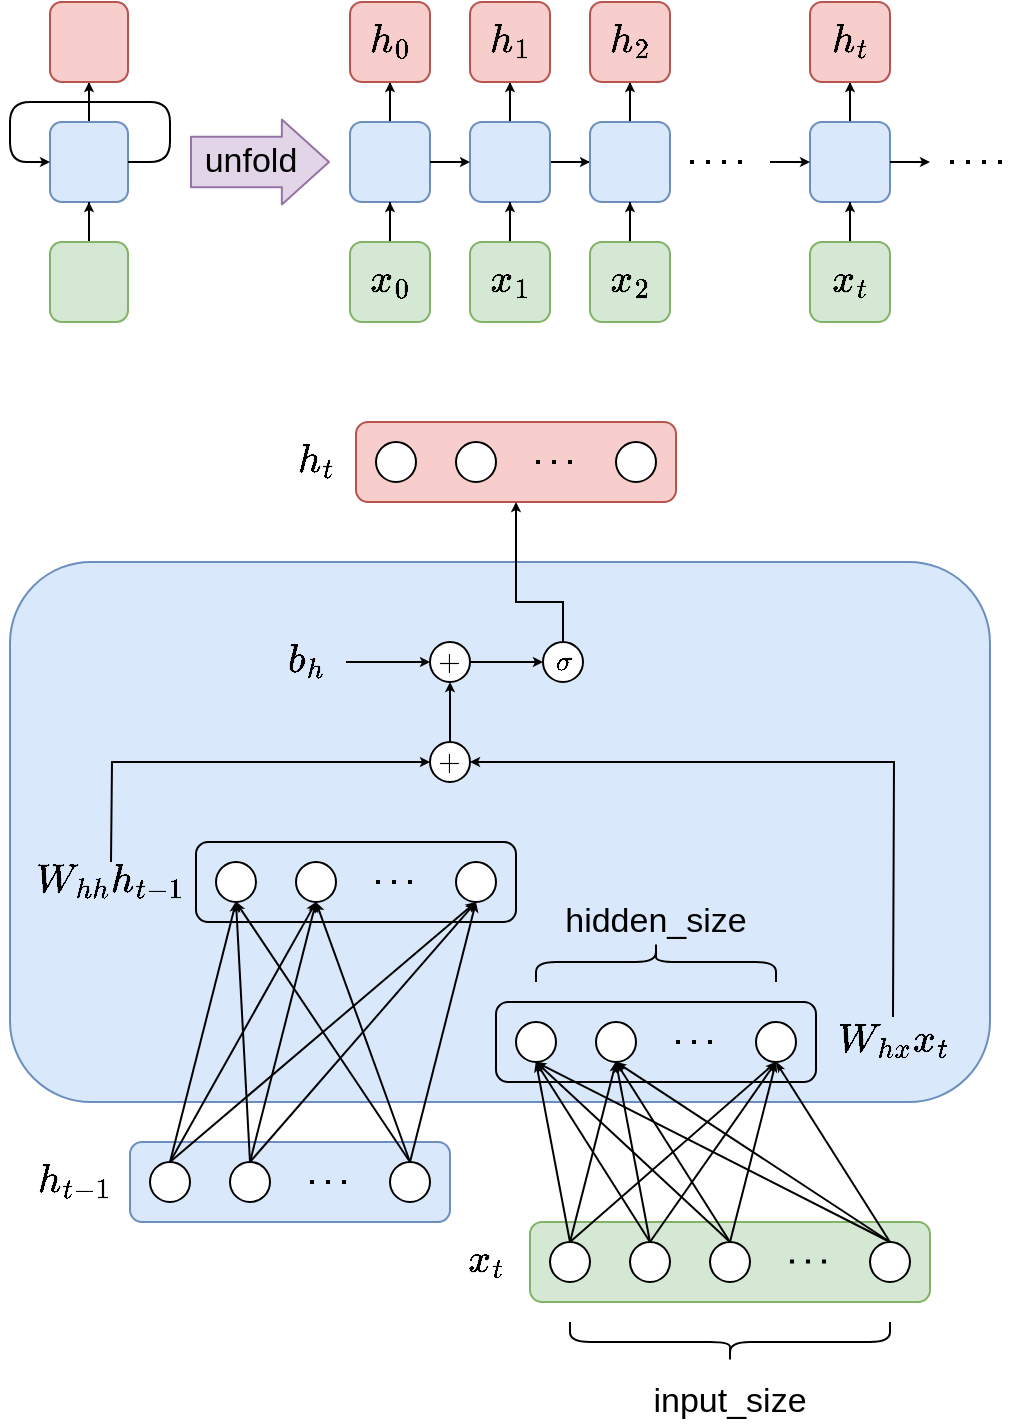 <mxfile version="14.9.6" type="device"><diagram id="mWelbP3Ai7vipwq9n-7E" name="Page-1"><mxGraphModel dx="1610" dy="690" grid="1" gridSize="10" guides="1" tooltips="1" connect="1" arrows="1" fold="1" page="1" pageScale="1" pageWidth="850" pageHeight="1100" math="1" shadow="0"><root><mxCell id="0"/><mxCell id="1" parent="0"/><mxCell id="66" value="" style="rounded=1;whiteSpace=wrap;html=1;shadow=0;glass=0;fillColor=#dae8fc;strokeColor=#6c8ebf;fontSize=17;" parent="1" vertex="1"><mxGeometry x="-630" y="350" width="490" height="270" as="geometry"/></mxCell><mxCell id="23" value="" style="rounded=1;whiteSpace=wrap;html=1;fillColor=none;shadow=0;glass=0;fontSize=17;" parent="1" vertex="1"><mxGeometry x="-387" y="570" width="160" height="40" as="geometry"/></mxCell><mxCell id="22" value="" style="rounded=1;whiteSpace=wrap;html=1;fillColor=#d5e8d4;shadow=0;glass=0;strokeColor=#82b366;fontSize=17;" parent="1" vertex="1"><mxGeometry x="-370" y="680" width="200" height="40" as="geometry"/></mxCell><mxCell id="2" value="" style="ellipse;whiteSpace=wrap;html=1;aspect=fixed;fontSize=17;" parent="1" vertex="1"><mxGeometry x="-360" y="690" width="20" height="20" as="geometry"/></mxCell><mxCell id="3" value="" style="ellipse;whiteSpace=wrap;html=1;aspect=fixed;fontSize=17;" parent="1" vertex="1"><mxGeometry x="-320" y="690" width="20" height="20" as="geometry"/></mxCell><mxCell id="4" value="" style="ellipse;whiteSpace=wrap;html=1;aspect=fixed;fontSize=17;" parent="1" vertex="1"><mxGeometry x="-200" y="690" width="20" height="20" as="geometry"/></mxCell><mxCell id="5" value="" style="ellipse;whiteSpace=wrap;html=1;aspect=fixed;fontSize=17;" parent="1" vertex="1"><mxGeometry x="-280" y="690" width="20" height="20" as="geometry"/></mxCell><mxCell id="7" value="" style="ellipse;whiteSpace=wrap;html=1;aspect=fixed;fontSize=17;" parent="1" vertex="1"><mxGeometry x="-377" y="580" width="20" height="20" as="geometry"/></mxCell><mxCell id="8" value="" style="ellipse;whiteSpace=wrap;html=1;aspect=fixed;fontSize=17;" parent="1" vertex="1"><mxGeometry x="-257" y="580" width="20" height="20" as="geometry"/></mxCell><mxCell id="9" value="" style="ellipse;whiteSpace=wrap;html=1;aspect=fixed;fontSize=17;" parent="1" vertex="1"><mxGeometry x="-337" y="580" width="20" height="20" as="geometry"/></mxCell><mxCell id="14" value="" style="endArrow=classicThin;html=1;exitX=0.5;exitY=0;exitDx=0;exitDy=0;entryX=0.5;entryY=1;entryDx=0;entryDy=0;endFill=1;endSize=2;startSize=2;fontSize=17;" parent="1" source="2" target="7" edge="1"><mxGeometry width="50" height="50" relative="1" as="geometry"><mxPoint x="-377" y="710" as="sourcePoint"/><mxPoint x="-377" y="597" as="targetPoint"/></mxGeometry></mxCell><mxCell id="15" value="" style="endArrow=classicThin;html=1;entryX=0.5;entryY=1;entryDx=0;entryDy=0;exitX=0.5;exitY=0;exitDx=0;exitDy=0;endFill=1;endSize=2;startSize=2;fontSize=17;" parent="1" source="3" target="7" edge="1"><mxGeometry width="50" height="50" relative="1" as="geometry"><mxPoint x="-377" y="710" as="sourcePoint"/><mxPoint x="-327" y="660" as="targetPoint"/></mxGeometry></mxCell><mxCell id="16" value="" style="endArrow=classicThin;html=1;entryX=0.5;entryY=1;entryDx=0;entryDy=0;exitX=0.5;exitY=0;exitDx=0;exitDy=0;endFill=1;endSize=2;startSize=2;fontSize=17;" parent="1" source="5" target="7" edge="1"><mxGeometry width="50" height="50" relative="1" as="geometry"><mxPoint x="-347" y="670" as="sourcePoint"/><mxPoint x="-367" y="610" as="targetPoint"/></mxGeometry></mxCell><mxCell id="17" value="" style="endArrow=classicThin;html=1;exitX=0.5;exitY=0;exitDx=0;exitDy=0;entryX=0.5;entryY=1;entryDx=0;entryDy=0;endFill=1;endSize=2;startSize=2;fontSize=17;" parent="1" source="4" target="7" edge="1"><mxGeometry width="50" height="50" relative="1" as="geometry"><mxPoint x="-307" y="670" as="sourcePoint"/><mxPoint x="-377" y="600" as="targetPoint"/></mxGeometry></mxCell><mxCell id="18" value="" style="endArrow=classicThin;html=1;exitX=0.5;exitY=0;exitDx=0;exitDy=0;entryX=0.5;entryY=1;entryDx=0;entryDy=0;endFill=1;endSize=2;startSize=2;fontSize=17;" parent="1" source="2" target="9" edge="1"><mxGeometry width="50" height="50" relative="1" as="geometry"><mxPoint x="-377" y="710" as="sourcePoint"/><mxPoint x="-327" y="660" as="targetPoint"/></mxGeometry></mxCell><mxCell id="19" value="" style="endArrow=classicThin;html=1;exitX=0.5;exitY=0;exitDx=0;exitDy=0;entryX=0.5;entryY=1;entryDx=0;entryDy=0;endFill=1;endSize=2;startSize=2;fontSize=17;" parent="1" source="2" target="8" edge="1"><mxGeometry width="50" height="50" relative="1" as="geometry"><mxPoint x="-387" y="670" as="sourcePoint"/><mxPoint x="-327" y="610" as="targetPoint"/></mxGeometry></mxCell><mxCell id="20" value="" style="endArrow=none;dashed=1;html=1;dashPattern=1 3;strokeWidth=2;endFill=0;fontSize=17;" parent="1" edge="1"><mxGeometry width="50" height="50" relative="1" as="geometry"><mxPoint x="-297" y="590" as="sourcePoint"/><mxPoint x="-277" y="590" as="targetPoint"/></mxGeometry></mxCell><mxCell id="21" value="" style="endArrow=none;dashed=1;html=1;dashPattern=1 3;strokeWidth=2;fontSize=17;" parent="1" edge="1"><mxGeometry width="50" height="50" relative="1" as="geometry"><mxPoint x="-240" y="699.8" as="sourcePoint"/><mxPoint x="-220" y="699.8" as="targetPoint"/></mxGeometry></mxCell><mxCell id="25" value="" style="endArrow=classicThin;html=1;exitX=0.5;exitY=0;exitDx=0;exitDy=0;entryX=0.5;entryY=1;entryDx=0;entryDy=0;endFill=1;endSize=2;startSize=2;fontSize=17;" parent="1" source="3" target="9" edge="1"><mxGeometry width="50" height="50" relative="1" as="geometry"><mxPoint x="-367" y="610" as="sourcePoint"/><mxPoint x="-317" y="560" as="targetPoint"/></mxGeometry></mxCell><mxCell id="27" value="" style="endArrow=classicThin;html=1;exitX=0.5;exitY=0;exitDx=0;exitDy=0;entryX=0.5;entryY=1;entryDx=0;entryDy=0;endFill=1;endSize=2;startSize=2;fontSize=17;" parent="1" source="3" target="8" edge="1"><mxGeometry width="50" height="50" relative="1" as="geometry"><mxPoint x="-347" y="670" as="sourcePoint"/><mxPoint x="-327" y="610" as="targetPoint"/></mxGeometry></mxCell><mxCell id="28" value="" style="endArrow=classicThin;html=1;entryX=0.5;entryY=1;entryDx=0;entryDy=0;exitX=0.5;exitY=0;exitDx=0;exitDy=0;endFill=1;endSize=2;startSize=2;fontSize=17;" parent="1" source="5" target="9" edge="1"><mxGeometry width="50" height="50" relative="1" as="geometry"><mxPoint x="-307" y="670" as="sourcePoint"/><mxPoint x="-367" y="610" as="targetPoint"/></mxGeometry></mxCell><mxCell id="29" value="" style="endArrow=classicThin;html=1;entryX=0.5;entryY=1;entryDx=0;entryDy=0;exitX=0.5;exitY=0;exitDx=0;exitDy=0;endFill=1;endSize=2;startSize=2;fontSize=17;" parent="1" source="5" target="8" edge="1"><mxGeometry width="50" height="50" relative="1" as="geometry"><mxPoint x="-307" y="670" as="sourcePoint"/><mxPoint x="-327" y="610" as="targetPoint"/></mxGeometry></mxCell><mxCell id="30" value="" style="endArrow=classicThin;html=1;entryX=0.5;entryY=1;entryDx=0;entryDy=0;exitX=0.5;exitY=0;exitDx=0;exitDy=0;endFill=1;endSize=2;startSize=2;fontSize=17;" parent="1" source="4" target="9" edge="1"><mxGeometry width="50" height="50" relative="1" as="geometry"><mxPoint x="-307" y="670" as="sourcePoint"/><mxPoint x="-247" y="610" as="targetPoint"/></mxGeometry></mxCell><mxCell id="31" value="" style="endArrow=classicThin;html=1;entryX=0.5;entryY=1;entryDx=0;entryDy=0;exitX=0.5;exitY=0;exitDx=0;exitDy=0;endFill=1;endSize=2;startSize=2;fontSize=17;" parent="1" source="4" target="8" edge="1"><mxGeometry width="50" height="50" relative="1" as="geometry"><mxPoint x="-227" y="670" as="sourcePoint"/><mxPoint x="-327" y="610" as="targetPoint"/></mxGeometry></mxCell><mxCell id="32" value="$$x_t$$" style="text;html=1;strokeColor=none;fillColor=none;align=center;verticalAlign=middle;whiteSpace=wrap;rounded=0;fontSize=17;" parent="1" vertex="1"><mxGeometry x="-403" y="690" width="23" height="20" as="geometry"/></mxCell><mxCell id="35" value="" style="rounded=1;whiteSpace=wrap;html=1;fillColor=none;shadow=0;glass=0;fontSize=17;" parent="1" vertex="1"><mxGeometry x="-537" y="490" width="160" height="40" as="geometry"/></mxCell><mxCell id="36" value="" style="ellipse;whiteSpace=wrap;html=1;aspect=fixed;fontSize=17;" parent="1" vertex="1"><mxGeometry x="-527" y="500" width="20" height="20" as="geometry"/></mxCell><mxCell id="37" value="" style="ellipse;whiteSpace=wrap;html=1;aspect=fixed;fontSize=17;" parent="1" vertex="1"><mxGeometry x="-407" y="500" width="20" height="20" as="geometry"/></mxCell><mxCell id="38" value="" style="ellipse;whiteSpace=wrap;html=1;aspect=fixed;fontSize=17;" parent="1" vertex="1"><mxGeometry x="-487" y="500" width="20" height="20" as="geometry"/></mxCell><mxCell id="39" value="" style="endArrow=none;dashed=1;html=1;dashPattern=1 3;strokeWidth=2;fontSize=17;" parent="1" edge="1"><mxGeometry width="50" height="50" relative="1" as="geometry"><mxPoint x="-447" y="510" as="sourcePoint"/><mxPoint x="-427" y="510" as="targetPoint"/></mxGeometry></mxCell><mxCell id="40" value="" style="rounded=1;whiteSpace=wrap;html=1;fillColor=#dae8fc;shadow=0;glass=0;strokeColor=#6c8ebf;fontSize=17;" parent="1" vertex="1"><mxGeometry x="-570" y="640" width="160" height="40" as="geometry"/></mxCell><mxCell id="41" value="" style="ellipse;whiteSpace=wrap;html=1;aspect=fixed;fontSize=17;" parent="1" vertex="1"><mxGeometry x="-560" y="650" width="20" height="20" as="geometry"/></mxCell><mxCell id="42" value="" style="ellipse;whiteSpace=wrap;html=1;aspect=fixed;fontSize=17;" parent="1" vertex="1"><mxGeometry x="-440" y="650" width="20" height="20" as="geometry"/></mxCell><mxCell id="43" value="" style="ellipse;whiteSpace=wrap;html=1;aspect=fixed;fontSize=17;" parent="1" vertex="1"><mxGeometry x="-520" y="650" width="20" height="20" as="geometry"/></mxCell><mxCell id="44" value="" style="endArrow=none;dashed=1;html=1;dashPattern=1 3;strokeWidth=2;fontSize=17;" parent="1" edge="1"><mxGeometry width="50" height="50" relative="1" as="geometry"><mxPoint x="-480" y="660" as="sourcePoint"/><mxPoint x="-460" y="660" as="targetPoint"/></mxGeometry></mxCell><mxCell id="45" value="" style="endArrow=classicThin;html=1;exitX=0.5;exitY=0;exitDx=0;exitDy=0;entryX=0.5;entryY=1;entryDx=0;entryDy=0;endFill=1;endSize=2;startSize=2;fontSize=17;" parent="1" source="42" target="36" edge="1"><mxGeometry width="50" height="50" relative="1" as="geometry"><mxPoint x="-217" y="600" as="sourcePoint"/><mxPoint x="-167" y="550" as="targetPoint"/></mxGeometry></mxCell><mxCell id="46" value="" style="endArrow=classicThin;html=1;exitX=0.5;exitY=0;exitDx=0;exitDy=0;entryX=0.5;entryY=1;entryDx=0;entryDy=0;endFill=1;endSize=2;startSize=2;fontSize=17;" parent="1" source="43" target="36" edge="1"><mxGeometry width="50" height="50" relative="1" as="geometry"><mxPoint x="-467" y="510" as="sourcePoint"/><mxPoint x="-367" y="490" as="targetPoint"/></mxGeometry></mxCell><mxCell id="47" value="" style="endArrow=classicThin;html=1;exitX=0.5;exitY=0;exitDx=0;exitDy=0;entryX=0.5;entryY=1;entryDx=0;entryDy=0;endFill=1;endSize=2;startSize=2;fontSize=17;" parent="1" source="41" target="36" edge="1"><mxGeometry width="50" height="50" relative="1" as="geometry"><mxPoint x="-547" y="510" as="sourcePoint"/><mxPoint x="-367" y="490" as="targetPoint"/></mxGeometry></mxCell><mxCell id="48" value="$$h_{t-1}$$" style="text;html=1;strokeColor=none;fillColor=none;align=center;verticalAlign=middle;whiteSpace=wrap;rounded=0;fontSize=17;" parent="1" vertex="1"><mxGeometry x="-618" y="650" width="40" height="20" as="geometry"/></mxCell><mxCell id="49" value="$$W_{hh}h_{t-1}$$" style="text;html=1;strokeColor=none;fillColor=none;align=center;verticalAlign=middle;whiteSpace=wrap;rounded=0;fontSize=17;" parent="1" vertex="1"><mxGeometry x="-610" y="500" width="61" height="20" as="geometry"/></mxCell><mxCell id="59" value="" style="rounded=1;whiteSpace=wrap;html=1;fillColor=#f8cecc;shadow=0;glass=0;strokeColor=#b85450;fontSize=17;" parent="1" vertex="1"><mxGeometry x="-457" y="280" width="160" height="40" as="geometry"/></mxCell><mxCell id="60" value="" style="ellipse;whiteSpace=wrap;html=1;aspect=fixed;fontSize=17;" parent="1" vertex="1"><mxGeometry x="-447" y="290" width="20" height="20" as="geometry"/></mxCell><mxCell id="61" value="" style="ellipse;whiteSpace=wrap;html=1;aspect=fixed;fontSize=17;" parent="1" vertex="1"><mxGeometry x="-327" y="290" width="20" height="20" as="geometry"/></mxCell><mxCell id="62" value="" style="ellipse;whiteSpace=wrap;html=1;aspect=fixed;fontSize=17;" parent="1" vertex="1"><mxGeometry x="-407" y="290" width="20" height="20" as="geometry"/></mxCell><mxCell id="63" value="" style="endArrow=none;dashed=1;html=1;dashPattern=1 3;strokeWidth=2;fontSize=17;" parent="1" edge="1"><mxGeometry width="50" height="50" relative="1" as="geometry"><mxPoint x="-367" y="300" as="sourcePoint"/><mxPoint x="-347" y="300" as="targetPoint"/></mxGeometry></mxCell><mxCell id="67" value="$$h_t$$" style="text;html=1;strokeColor=none;fillColor=none;align=center;verticalAlign=middle;whiteSpace=wrap;rounded=0;fontSize=17;" parent="1" vertex="1"><mxGeometry x="-497" y="290" width="40" height="20" as="geometry"/></mxCell><mxCell id="69" value="" style="endArrow=classic;html=1;startSize=2;endSize=2;exitX=0.5;exitY=0;exitDx=0;exitDy=0;entryX=0.5;entryY=1;entryDx=0;entryDy=0;fontSize=17;" parent="1" source="41" target="38" edge="1"><mxGeometry width="50" height="50" relative="1" as="geometry"><mxPoint x="-237" y="590" as="sourcePoint"/><mxPoint x="-187" y="540" as="targetPoint"/></mxGeometry></mxCell><mxCell id="70" value="" style="endArrow=classic;html=1;startSize=2;endSize=2;entryX=0.5;entryY=1;entryDx=0;entryDy=0;exitX=0.5;exitY=0;exitDx=0;exitDy=0;fontSize=17;" parent="1" source="43" target="38" edge="1"><mxGeometry width="50" height="50" relative="1" as="geometry"><mxPoint x="-597" y="680" as="sourcePoint"/><mxPoint x="-317" y="530" as="targetPoint"/></mxGeometry></mxCell><mxCell id="71" value="" style="endArrow=classic;html=1;startSize=2;endSize=2;entryX=0.5;entryY=1;entryDx=0;entryDy=0;exitX=0.5;exitY=0;exitDx=0;exitDy=0;fontSize=17;" parent="1" source="42" target="38" edge="1"><mxGeometry width="50" height="50" relative="1" as="geometry"><mxPoint x="-587" y="590" as="sourcePoint"/><mxPoint x="-317" y="530" as="targetPoint"/></mxGeometry></mxCell><mxCell id="72" value="" style="endArrow=classic;html=1;startSize=2;endSize=2;entryX=0.5;entryY=1;entryDx=0;entryDy=0;exitX=0.5;exitY=0;exitDx=0;exitDy=0;fontSize=17;" parent="1" source="42" target="37" edge="1"><mxGeometry width="50" height="50" relative="1" as="geometry"><mxPoint x="-577" y="600" as="sourcePoint"/><mxPoint x="-307" y="540" as="targetPoint"/></mxGeometry></mxCell><mxCell id="73" value="" style="endArrow=classic;html=1;startSize=2;endSize=2;exitX=0.5;exitY=0;exitDx=0;exitDy=0;entryX=0.5;entryY=1;entryDx=0;entryDy=0;fontSize=17;" parent="1" source="43" target="37" edge="1"><mxGeometry width="50" height="50" relative="1" as="geometry"><mxPoint x="-587.0" y="690" as="sourcePoint"/><mxPoint x="-407" y="520" as="targetPoint"/></mxGeometry></mxCell><mxCell id="74" value="" style="endArrow=classic;html=1;startSize=2;endSize=2;exitX=0.5;exitY=0;exitDx=0;exitDy=0;entryX=0.5;entryY=1;entryDx=0;entryDy=0;fontSize=17;" parent="1" source="41" target="37" edge="1"><mxGeometry width="50" height="50" relative="1" as="geometry"><mxPoint x="-577.0" y="700" as="sourcePoint"/><mxPoint x="-407" y="520" as="targetPoint"/></mxGeometry></mxCell><mxCell id="75" value="" style="shape=curlyBracket;whiteSpace=wrap;html=1;rounded=1;flipH=1;shadow=0;glass=0;fillColor=none;direction=north;fontSize=17;" parent="1" vertex="1"><mxGeometry x="-350" y="730" width="160" height="20" as="geometry"/></mxCell><mxCell id="77" value="input_size" style="text;html=1;strokeColor=none;fillColor=none;align=center;verticalAlign=middle;whiteSpace=wrap;rounded=0;shadow=0;glass=0;fontSize=17;" parent="1" vertex="1"><mxGeometry x="-290" y="760" width="40" height="20" as="geometry"/></mxCell><mxCell id="78" value="" style="shape=curlyBracket;whiteSpace=wrap;html=1;rounded=1;flipH=1;shadow=0;glass=0;fillColor=none;direction=south;fontSize=17;" parent="1" vertex="1"><mxGeometry x="-367" y="540" width="120" height="20" as="geometry"/></mxCell><mxCell id="79" value="hidden_size" style="text;html=1;strokeColor=none;fillColor=none;align=center;verticalAlign=middle;whiteSpace=wrap;rounded=0;shadow=0;glass=0;fontSize=17;" parent="1" vertex="1"><mxGeometry x="-327" y="520" width="40" height="20" as="geometry"/></mxCell><mxCell id="33" value="$$W_{hx}x_t$$" style="text;html=1;strokeColor=none;fillColor=none;align=center;verticalAlign=middle;whiteSpace=wrap;rounded=0;fontSize=17;labelBackgroundColor=none;labelBorderColor=none;" parent="1" vertex="1"><mxGeometry x="-220" y="577.5" width="63" height="25" as="geometry"/></mxCell><mxCell id="CdrBZ-9pErDQ5LjREMwU-96" value="" style="edgeStyle=orthogonalEdgeStyle;rounded=0;orthogonalLoop=1;jettySize=auto;html=1;startSize=2;endSize=2;fontSize=17;" parent="1" source="CdrBZ-9pErDQ5LjREMwU-81" target="CdrBZ-9pErDQ5LjREMwU-82" edge="1"><mxGeometry relative="1" as="geometry"/></mxCell><mxCell id="CdrBZ-9pErDQ5LjREMwU-81" value="" style="rounded=1;whiteSpace=wrap;html=1;fillColor=#dae8fc;strokeColor=#6c8ebf;fontSize=17;" parent="1" vertex="1"><mxGeometry x="-460" y="130" width="40" height="40" as="geometry"/></mxCell><mxCell id="CdrBZ-9pErDQ5LjREMwU-82" value="$$h_0$$" style="rounded=1;whiteSpace=wrap;html=1;fillColor=#f8cecc;strokeColor=#b85450;fontSize=17;" parent="1" vertex="1"><mxGeometry x="-460" y="70" width="40" height="40" as="geometry"/></mxCell><mxCell id="CdrBZ-9pErDQ5LjREMwU-98" value="" style="edgeStyle=orthogonalEdgeStyle;rounded=0;orthogonalLoop=1;jettySize=auto;html=1;startSize=2;endSize=2;fontSize=17;" parent="1" source="CdrBZ-9pErDQ5LjREMwU-83" target="CdrBZ-9pErDQ5LjREMwU-81" edge="1"><mxGeometry relative="1" as="geometry"/></mxCell><mxCell id="CdrBZ-9pErDQ5LjREMwU-83" value="$$x_0$$" style="rounded=1;whiteSpace=wrap;html=1;fillColor=#d5e8d4;strokeColor=#82b366;fontSize=17;" parent="1" vertex="1"><mxGeometry x="-460" y="190" width="40" height="40" as="geometry"/></mxCell><mxCell id="CdrBZ-9pErDQ5LjREMwU-99" value="" style="edgeStyle=orthogonalEdgeStyle;rounded=0;orthogonalLoop=1;jettySize=auto;html=1;startSize=2;endSize=2;fontSize=17;" parent="1" source="CdrBZ-9pErDQ5LjREMwU-84" target="CdrBZ-9pErDQ5LjREMwU-87" edge="1"><mxGeometry relative="1" as="geometry"/></mxCell><mxCell id="CdrBZ-9pErDQ5LjREMwU-102" value="" style="edgeStyle=orthogonalEdgeStyle;rounded=0;orthogonalLoop=1;jettySize=auto;html=1;startSize=2;endSize=2;fontSize=17;" parent="1" source="CdrBZ-9pErDQ5LjREMwU-84" target="CdrBZ-9pErDQ5LjREMwU-85" edge="1"><mxGeometry relative="1" as="geometry"/></mxCell><mxCell id="CdrBZ-9pErDQ5LjREMwU-84" value="" style="rounded=1;whiteSpace=wrap;html=1;fillColor=#dae8fc;strokeColor=#6c8ebf;fontSize=17;" parent="1" vertex="1"><mxGeometry x="-400" y="130" width="40" height="40" as="geometry"/></mxCell><mxCell id="CdrBZ-9pErDQ5LjREMwU-85" value="&lt;span style=&quot;font-size: 17px;&quot;&gt;$$h_1$$&lt;/span&gt;" style="rounded=1;whiteSpace=wrap;html=1;fillColor=#f8cecc;strokeColor=#b85450;fontSize=17;" parent="1" vertex="1"><mxGeometry x="-400" y="70" width="40" height="40" as="geometry"/></mxCell><mxCell id="CdrBZ-9pErDQ5LjREMwU-101" value="" style="edgeStyle=orthogonalEdgeStyle;rounded=0;orthogonalLoop=1;jettySize=auto;html=1;startSize=2;endSize=2;fontSize=17;" parent="1" source="CdrBZ-9pErDQ5LjREMwU-86" target="CdrBZ-9pErDQ5LjREMwU-84" edge="1"><mxGeometry relative="1" as="geometry"/></mxCell><mxCell id="CdrBZ-9pErDQ5LjREMwU-86" value="&lt;span style=&quot;font-size: 17px;&quot;&gt;$$x_1$$&lt;/span&gt;" style="rounded=1;whiteSpace=wrap;html=1;fillColor=#d5e8d4;strokeColor=#82b366;fontSize=17;" parent="1" vertex="1"><mxGeometry x="-400" y="190" width="40" height="40" as="geometry"/></mxCell><mxCell id="CdrBZ-9pErDQ5LjREMwU-103" value="" style="edgeStyle=orthogonalEdgeStyle;rounded=0;orthogonalLoop=1;jettySize=auto;html=1;startSize=2;endSize=2;fontSize=17;" parent="1" source="CdrBZ-9pErDQ5LjREMwU-87" target="CdrBZ-9pErDQ5LjREMwU-88" edge="1"><mxGeometry relative="1" as="geometry"/></mxCell><mxCell id="CdrBZ-9pErDQ5LjREMwU-87" value="" style="rounded=1;whiteSpace=wrap;html=1;fillColor=#dae8fc;strokeColor=#6c8ebf;fontSize=17;" parent="1" vertex="1"><mxGeometry x="-340" y="130" width="40" height="40" as="geometry"/></mxCell><mxCell id="CdrBZ-9pErDQ5LjREMwU-88" value="&lt;span style=&quot;font-size: 17px;&quot;&gt;$$h_2$$&lt;/span&gt;" style="rounded=1;whiteSpace=wrap;html=1;fillColor=#f8cecc;strokeColor=#b85450;fontSize=17;" parent="1" vertex="1"><mxGeometry x="-340" y="70" width="40" height="40" as="geometry"/></mxCell><mxCell id="CdrBZ-9pErDQ5LjREMwU-100" value="" style="edgeStyle=orthogonalEdgeStyle;rounded=0;orthogonalLoop=1;jettySize=auto;html=1;startSize=2;endSize=2;fontSize=17;" parent="1" source="CdrBZ-9pErDQ5LjREMwU-89" target="CdrBZ-9pErDQ5LjREMwU-87" edge="1"><mxGeometry relative="1" as="geometry"/></mxCell><mxCell id="CdrBZ-9pErDQ5LjREMwU-89" value="&lt;span style=&quot;font-size: 17px;&quot;&gt;$$x_2$$&lt;/span&gt;" style="rounded=1;whiteSpace=wrap;html=1;fillColor=#d5e8d4;strokeColor=#82b366;fontSize=17;" parent="1" vertex="1"><mxGeometry x="-340" y="190" width="40" height="40" as="geometry"/></mxCell><mxCell id="CdrBZ-9pErDQ5LjREMwU-91" value="" style="endArrow=classic;html=1;exitX=1;exitY=0.5;exitDx=0;exitDy=0;entryX=0;entryY=0.5;entryDx=0;entryDy=0;endSize=2;startSize=2;fontSize=17;" parent="1" source="CdrBZ-9pErDQ5LjREMwU-81" target="CdrBZ-9pErDQ5LjREMwU-84" edge="1"><mxGeometry width="50" height="50" relative="1" as="geometry"><mxPoint x="-430.5" y="360" as="sourcePoint"/><mxPoint x="-380.5" y="310" as="targetPoint"/></mxGeometry></mxCell><mxCell id="CdrBZ-9pErDQ5LjREMwU-104" value="" style="endArrow=none;dashed=1;html=1;dashPattern=1 3;strokeWidth=2;startSize=2;endSize=2;fontSize=17;" parent="1" edge="1"><mxGeometry width="50" height="50" relative="1" as="geometry"><mxPoint x="-290" y="150" as="sourcePoint"/><mxPoint x="-260" y="150" as="targetPoint"/></mxGeometry></mxCell><mxCell id="CdrBZ-9pErDQ5LjREMwU-105" value="" style="edgeStyle=orthogonalEdgeStyle;rounded=0;orthogonalLoop=1;jettySize=auto;html=1;startSize=2;endSize=2;fontSize=17;" parent="1" source="CdrBZ-9pErDQ5LjREMwU-106" target="CdrBZ-9pErDQ5LjREMwU-107" edge="1"><mxGeometry relative="1" as="geometry"/></mxCell><mxCell id="CdrBZ-9pErDQ5LjREMwU-106" value="" style="rounded=1;whiteSpace=wrap;html=1;fillColor=#dae8fc;strokeColor=#6c8ebf;fontSize=17;" parent="1" vertex="1"><mxGeometry x="-230" y="130" width="40" height="40" as="geometry"/></mxCell><mxCell id="CdrBZ-9pErDQ5LjREMwU-107" value="&lt;span style=&quot;font-size: 17px&quot;&gt;$$h_t$$&lt;/span&gt;" style="rounded=1;whiteSpace=wrap;html=1;fillColor=#f8cecc;strokeColor=#b85450;fontSize=17;" parent="1" vertex="1"><mxGeometry x="-230" y="70" width="40" height="40" as="geometry"/></mxCell><mxCell id="CdrBZ-9pErDQ5LjREMwU-108" value="" style="edgeStyle=orthogonalEdgeStyle;rounded=0;orthogonalLoop=1;jettySize=auto;html=1;startSize=2;endSize=2;fontSize=17;" parent="1" source="CdrBZ-9pErDQ5LjREMwU-109" target="CdrBZ-9pErDQ5LjREMwU-106" edge="1"><mxGeometry relative="1" as="geometry"/></mxCell><mxCell id="CdrBZ-9pErDQ5LjREMwU-109" value="&lt;span style=&quot;color: rgb(0, 0, 0); font-family: helvetica; font-size: 17px; font-style: normal; font-weight: 400; letter-spacing: normal; text-align: center; text-indent: 0px; text-transform: none; word-spacing: 0px; background-color: rgb(248, 249, 250); display: inline; float: none;&quot;&gt;$$x_t$$&lt;/span&gt;" style="rounded=1;whiteSpace=wrap;html=1;fillColor=#d5e8d4;strokeColor=#82b366;fontSize=17;" parent="1" vertex="1"><mxGeometry x="-230" y="190" width="40" height="40" as="geometry"/></mxCell><mxCell id="CdrBZ-9pErDQ5LjREMwU-110" value="" style="edgeStyle=orthogonalEdgeStyle;rounded=0;orthogonalLoop=1;jettySize=auto;html=1;startSize=2;endSize=2;entryX=0;entryY=0.5;entryDx=0;entryDy=0;fontSize=17;" parent="1" target="CdrBZ-9pErDQ5LjREMwU-106" edge="1"><mxGeometry relative="1" as="geometry"><mxPoint x="-250" y="150" as="sourcePoint"/><mxPoint x="-235.5" y="169.67" as="targetPoint"/></mxGeometry></mxCell><mxCell id="CdrBZ-9pErDQ5LjREMwU-111" value="" style="edgeStyle=orthogonalEdgeStyle;rounded=0;orthogonalLoop=1;jettySize=auto;html=1;startSize=2;endSize=2;fontSize=17;" parent="1" source="CdrBZ-9pErDQ5LjREMwU-112" target="CdrBZ-9pErDQ5LjREMwU-113" edge="1"><mxGeometry relative="1" as="geometry"/></mxCell><mxCell id="CdrBZ-9pErDQ5LjREMwU-112" value="" style="rounded=1;whiteSpace=wrap;html=1;fillColor=#dae8fc;strokeColor=#6c8ebf;fontSize=17;" parent="1" vertex="1"><mxGeometry x="-610" y="130" width="39" height="40" as="geometry"/></mxCell><mxCell id="CdrBZ-9pErDQ5LjREMwU-113" value="" style="rounded=1;whiteSpace=wrap;html=1;fillColor=#f8cecc;strokeColor=#b85450;fontSize=17;" parent="1" vertex="1"><mxGeometry x="-610" y="70" width="39" height="40" as="geometry"/></mxCell><mxCell id="CdrBZ-9pErDQ5LjREMwU-114" value="" style="edgeStyle=orthogonalEdgeStyle;rounded=0;orthogonalLoop=1;jettySize=auto;html=1;startSize=2;endSize=2;fontSize=17;" parent="1" source="CdrBZ-9pErDQ5LjREMwU-115" target="CdrBZ-9pErDQ5LjREMwU-112" edge="1"><mxGeometry relative="1" as="geometry"/></mxCell><mxCell id="CdrBZ-9pErDQ5LjREMwU-115" value="" style="rounded=1;whiteSpace=wrap;html=1;fillColor=#d5e8d4;strokeColor=#82b366;fontSize=17;" parent="1" vertex="1"><mxGeometry x="-610" y="190" width="39" height="40" as="geometry"/></mxCell><mxCell id="CdrBZ-9pErDQ5LjREMwU-118" value="" style="endArrow=classic;html=1;startSize=2;endSize=2;exitX=1;exitY=0.5;exitDx=0;exitDy=0;entryX=0;entryY=0.5;entryDx=0;entryDy=0;fontSize=17;rounded=1;" parent="1" source="CdrBZ-9pErDQ5LjREMwU-112" target="CdrBZ-9pErDQ5LjREMwU-112" edge="1"><mxGeometry width="50" height="50" relative="1" as="geometry"><mxPoint x="-540" y="200" as="sourcePoint"/><mxPoint x="-572" y="152" as="targetPoint"/><Array as="points"><mxPoint x="-550" y="150"/><mxPoint x="-550" y="120"/><mxPoint x="-630" y="120"/><mxPoint x="-630" y="150"/></Array></mxGeometry></mxCell><mxCell id="CdrBZ-9pErDQ5LjREMwU-119" value="" style="endArrow=none;dashed=1;html=1;dashPattern=1 3;strokeWidth=2;startSize=2;endSize=2;fontSize=17;" parent="1" edge="1"><mxGeometry width="50" height="50" relative="1" as="geometry"><mxPoint x="-160" y="150" as="sourcePoint"/><mxPoint x="-130" y="150" as="targetPoint"/></mxGeometry></mxCell><mxCell id="CdrBZ-9pErDQ5LjREMwU-121" value="" style="edgeStyle=orthogonalEdgeStyle;rounded=0;orthogonalLoop=1;jettySize=auto;html=1;startSize=2;endSize=2;exitX=1;exitY=0.5;exitDx=0;exitDy=0;fontSize=17;" parent="1" source="CdrBZ-9pErDQ5LjREMwU-106" edge="1"><mxGeometry relative="1" as="geometry"><mxPoint x="-180.5" y="149.9" as="sourcePoint"/><mxPoint x="-170" y="150" as="targetPoint"/></mxGeometry></mxCell><mxCell id="CdrBZ-9pErDQ5LjREMwU-135" value="" style="edgeStyle=elbowEdgeStyle;rounded=0;orthogonalLoop=1;jettySize=auto;html=1;startArrow=none;startFill=0;startSize=2;endSize=2;entryX=0.5;entryY=1;entryDx=0;entryDy=0;" parent="1" source="CdrBZ-9pErDQ5LjREMwU-127" target="CdrBZ-9pErDQ5LjREMwU-132" edge="1"><mxGeometry relative="1" as="geometry"/></mxCell><mxCell id="CdrBZ-9pErDQ5LjREMwU-127" value="$$+$$" style="ellipse;whiteSpace=wrap;html=1;aspect=fixed;" parent="1" vertex="1"><mxGeometry x="-420" y="440" width="20" height="20" as="geometry"/></mxCell><mxCell id="CdrBZ-9pErDQ5LjREMwU-129" value="" style="endArrow=classic;startArrow=none;html=1;startSize=2;endSize=2;rounded=0;entryX=0;entryY=0.5;entryDx=0;entryDy=0;exitX=0.5;exitY=0;exitDx=0;exitDy=0;startFill=0;" parent="1" source="49" target="CdrBZ-9pErDQ5LjREMwU-127" edge="1"><mxGeometry width="50" height="50" relative="1" as="geometry"><mxPoint x="-520" y="490" as="sourcePoint"/><mxPoint x="-470" y="440" as="targetPoint"/><Array as="points"><mxPoint x="-579" y="450"/></Array></mxGeometry></mxCell><mxCell id="CdrBZ-9pErDQ5LjREMwU-131" value="" style="endArrow=classic;html=1;startSize=2;endSize=2;entryX=1;entryY=0.5;entryDx=0;entryDy=0;exitX=0.5;exitY=0;exitDx=0;exitDy=0;rounded=0;" parent="1" source="33" target="CdrBZ-9pErDQ5LjREMwU-127" edge="1"><mxGeometry width="50" height="50" relative="1" as="geometry"><mxPoint x="-520" y="490" as="sourcePoint"/><mxPoint x="-470" y="440" as="targetPoint"/><Array as="points"><mxPoint x="-188" y="450"/></Array></mxGeometry></mxCell><mxCell id="CdrBZ-9pErDQ5LjREMwU-137" value="" style="edgeStyle=elbowEdgeStyle;rounded=0;orthogonalLoop=1;jettySize=auto;html=1;fontSize=17;startArrow=none;startFill=0;startSize=2;endSize=2;" parent="1" source="CdrBZ-9pErDQ5LjREMwU-132" target="CdrBZ-9pErDQ5LjREMwU-136" edge="1"><mxGeometry relative="1" as="geometry"/></mxCell><mxCell id="CdrBZ-9pErDQ5LjREMwU-132" value="$$+$$" style="ellipse;whiteSpace=wrap;html=1;aspect=fixed;" parent="1" vertex="1"><mxGeometry x="-420" y="390" width="20" height="20" as="geometry"/></mxCell><mxCell id="CdrBZ-9pErDQ5LjREMwU-134" value="" style="edgeStyle=elbowEdgeStyle;rounded=0;orthogonalLoop=1;jettySize=auto;html=1;startArrow=none;startFill=0;startSize=2;endSize=2;" parent="1" source="CdrBZ-9pErDQ5LjREMwU-133" target="CdrBZ-9pErDQ5LjREMwU-132" edge="1"><mxGeometry relative="1" as="geometry"/></mxCell><mxCell id="CdrBZ-9pErDQ5LjREMwU-133" value="$$b_h$$" style="text;html=1;strokeColor=none;fillColor=none;align=center;verticalAlign=middle;whiteSpace=wrap;rounded=0;labelBackgroundColor=none;fontSize=17;" parent="1" vertex="1"><mxGeometry x="-502" y="390" width="40" height="20" as="geometry"/></mxCell><mxCell id="CdrBZ-9pErDQ5LjREMwU-138" value="" style="edgeStyle=elbowEdgeStyle;rounded=0;orthogonalLoop=1;jettySize=auto;html=1;fontSize=17;startArrow=none;startFill=0;startSize=2;endSize=2;entryX=0.5;entryY=1;entryDx=0;entryDy=0;elbow=vertical;" parent="1" source="CdrBZ-9pErDQ5LjREMwU-136" target="59" edge="1"><mxGeometry relative="1" as="geometry"><Array as="points"><mxPoint x="-370" y="370"/></Array></mxGeometry></mxCell><mxCell id="CdrBZ-9pErDQ5LjREMwU-136" value="$$\sigma$$" style="ellipse;whiteSpace=wrap;html=1;aspect=fixed;" parent="1" vertex="1"><mxGeometry x="-363.5" y="390" width="20" height="20" as="geometry"/></mxCell><mxCell id="uLrvMtINiSRzfIaPSL0P-79" value="" style="shape=flexArrow;endArrow=classic;html=1;shadow=0;fontSize=17;startSize=2;endSize=7.524;targetPerimeterSpacing=0;strokeColor=#9673a6;width=25.238;endWidth=16.168;fillColor=#e1d5e7;" edge="1" parent="1"><mxGeometry width="50" height="50" relative="1" as="geometry"><mxPoint x="-540" y="150" as="sourcePoint"/><mxPoint x="-470" y="150" as="targetPoint"/></mxGeometry></mxCell><mxCell id="uLrvMtINiSRzfIaPSL0P-80" value="unfold" style="edgeLabel;html=1;align=center;verticalAlign=middle;resizable=0;points=[];fontSize=17;labelBackgroundColor=none;" vertex="1" connectable="0" parent="uLrvMtINiSRzfIaPSL0P-79"><mxGeometry x="0.393" relative="1" as="geometry"><mxPoint x="-19" as="offset"/></mxGeometry></mxCell></root></mxGraphModel></diagram></mxfile>